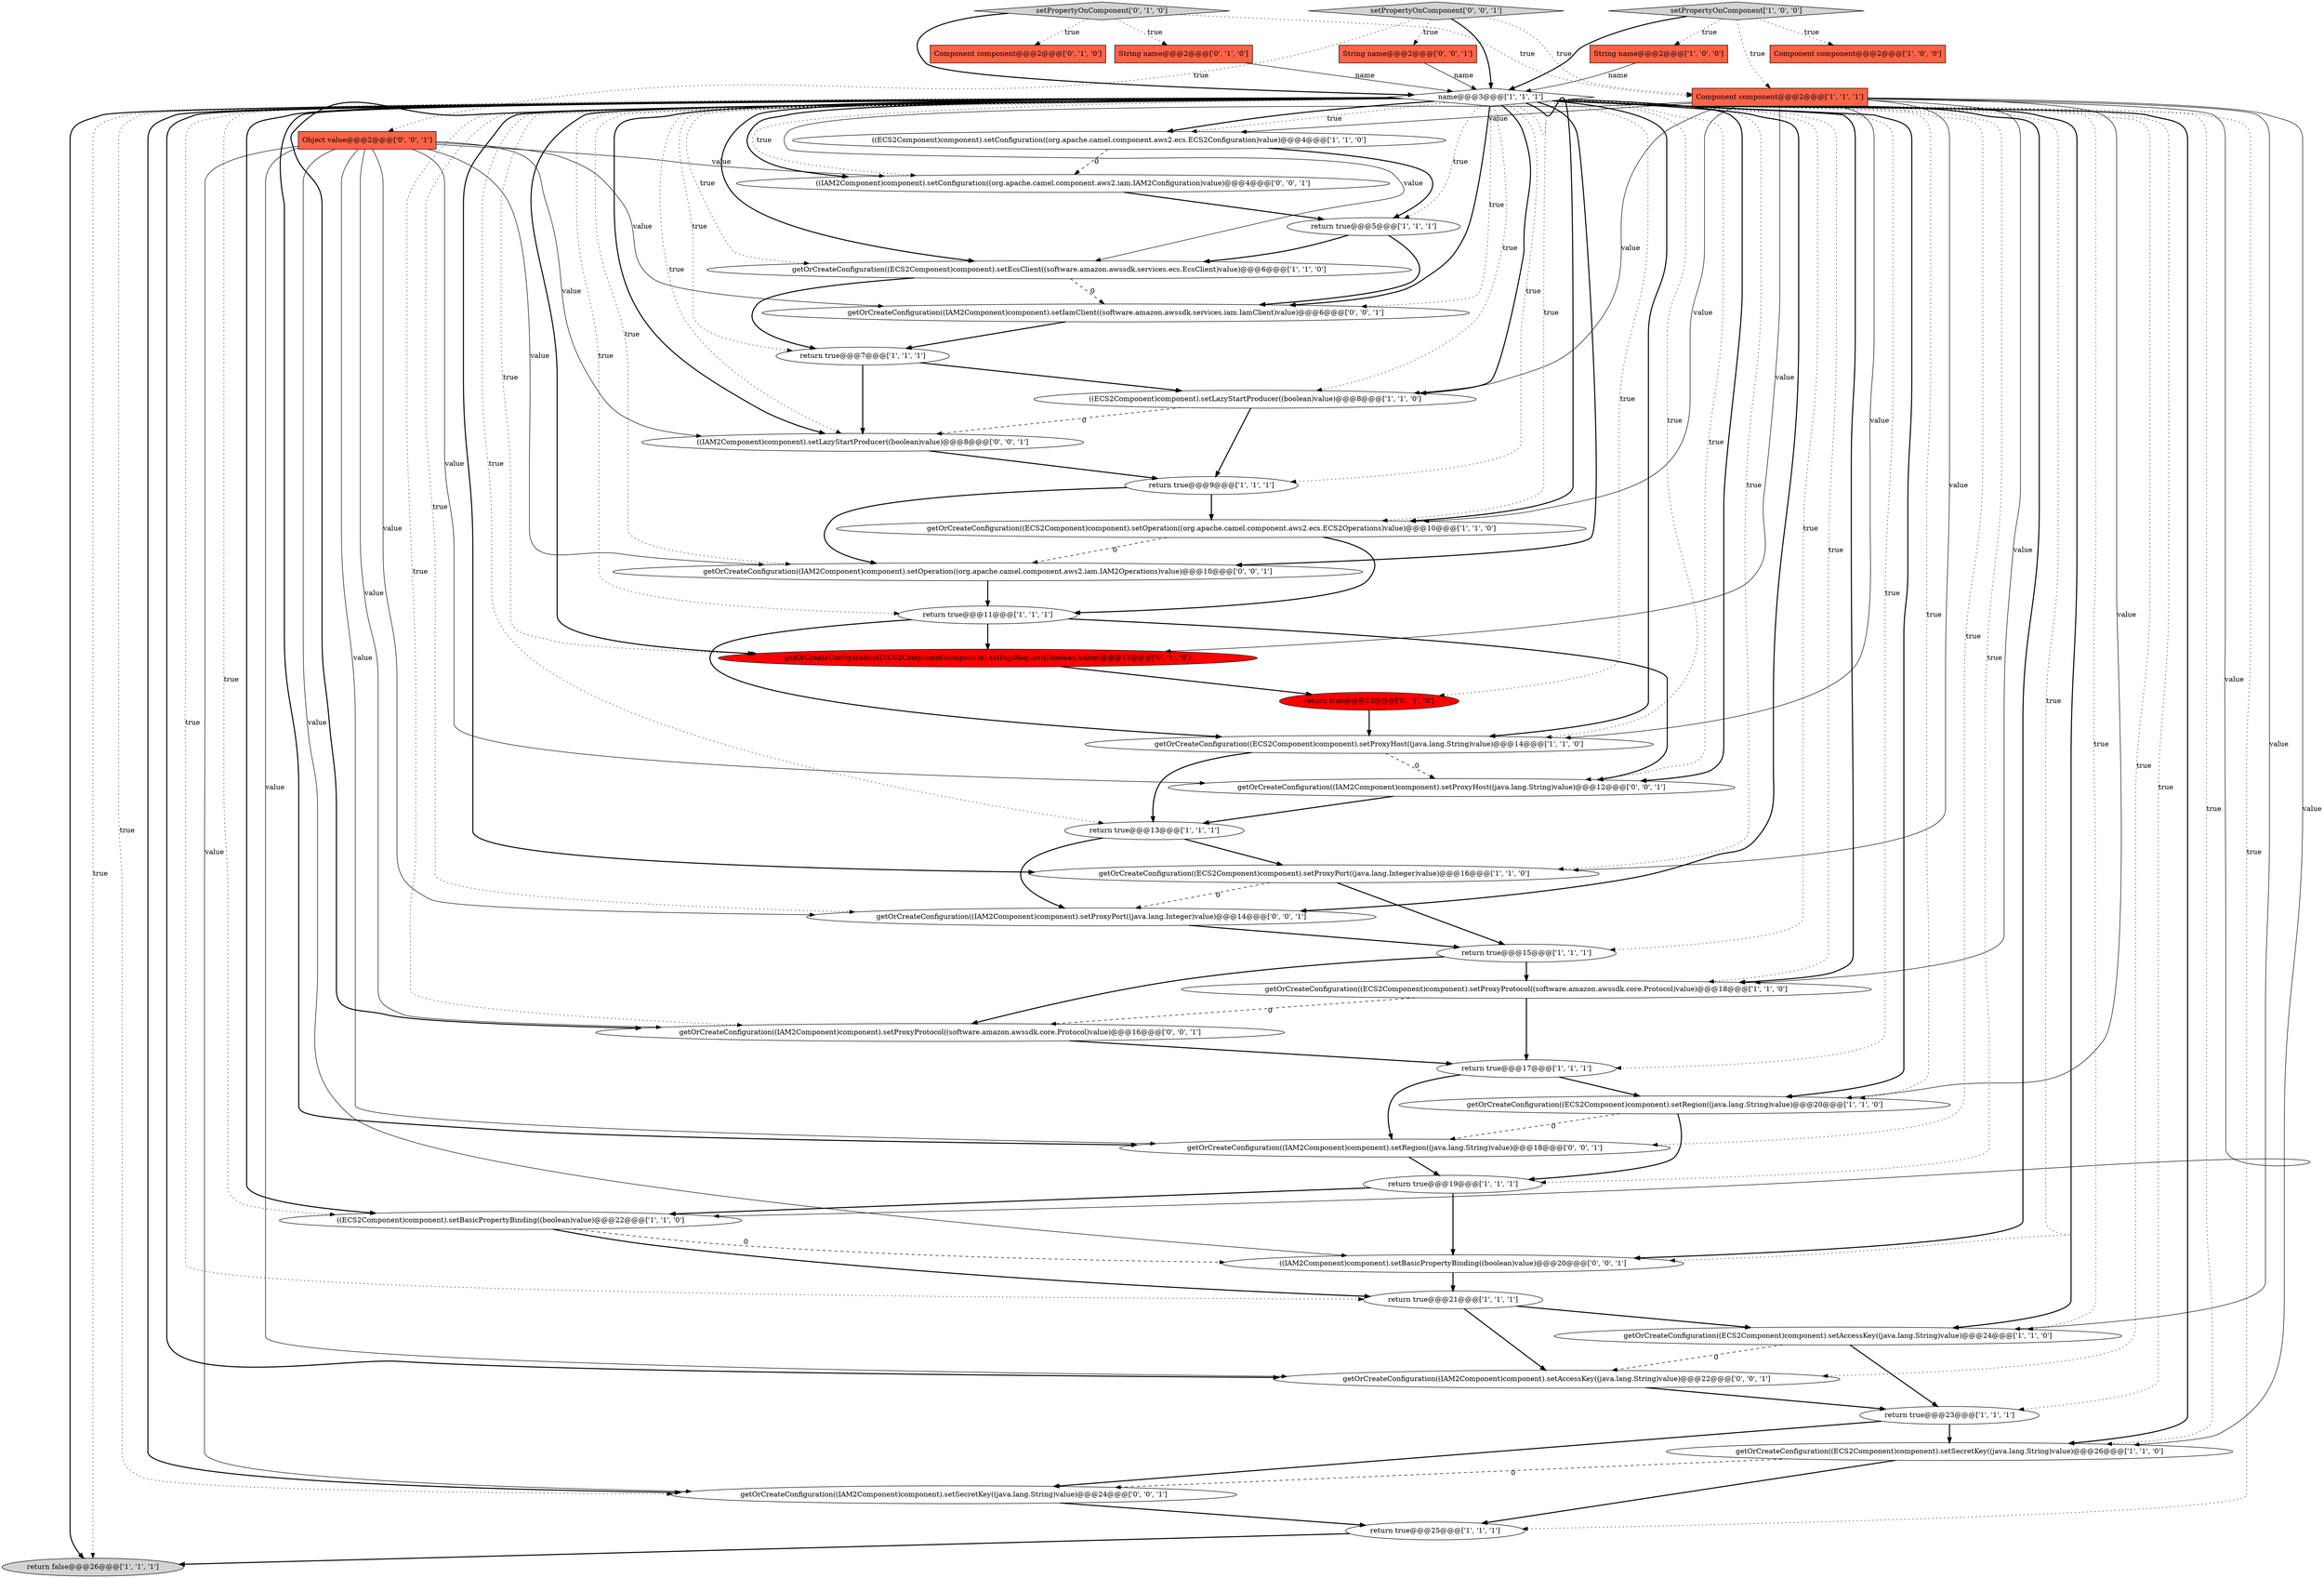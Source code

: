 digraph {
5 [style = filled, label = "getOrCreateConfiguration((ECS2Component)component).setEcsClient((software.amazon.awssdk.services.ecs.EcsClient)value)@@@6@@@['1', '1', '0']", fillcolor = white, shape = ellipse image = "AAA0AAABBB1BBB"];
27 [style = filled, label = "return true@@@25@@@['1', '1', '1']", fillcolor = white, shape = ellipse image = "AAA0AAABBB1BBB"];
8 [style = filled, label = "return true@@@21@@@['1', '1', '1']", fillcolor = white, shape = ellipse image = "AAA0AAABBB1BBB"];
44 [style = filled, label = "getOrCreateConfiguration((IAM2Component)component).setSecretKey((java.lang.String)value)@@@24@@@['0', '0', '1']", fillcolor = white, shape = ellipse image = "AAA0AAABBB3BBB"];
20 [style = filled, label = "return false@@@26@@@['1', '1', '1']", fillcolor = lightgray, shape = ellipse image = "AAA0AAABBB1BBB"];
34 [style = filled, label = "getOrCreateConfiguration((IAM2Component)component).setProxyPort((java.lang.Integer)value)@@@14@@@['0', '0', '1']", fillcolor = white, shape = ellipse image = "AAA0AAABBB3BBB"];
25 [style = filled, label = "return true@@@17@@@['1', '1', '1']", fillcolor = white, shape = ellipse image = "AAA0AAABBB1BBB"];
12 [style = filled, label = "getOrCreateConfiguration((ECS2Component)component).setAccessKey((java.lang.String)value)@@@24@@@['1', '1', '0']", fillcolor = white, shape = ellipse image = "AAA0AAABBB1BBB"];
3 [style = filled, label = "((ECS2Component)component).setLazyStartProducer((boolean)value)@@@8@@@['1', '1', '0']", fillcolor = white, shape = ellipse image = "AAA0AAABBB1BBB"];
1 [style = filled, label = "return true@@@9@@@['1', '1', '1']", fillcolor = white, shape = ellipse image = "AAA0AAABBB1BBB"];
15 [style = filled, label = "((ECS2Component)component).setBasicPropertyBinding((boolean)value)@@@22@@@['1', '1', '0']", fillcolor = white, shape = ellipse image = "AAA0AAABBB1BBB"];
29 [style = filled, label = "String name@@@2@@@['0', '1', '0']", fillcolor = tomato, shape = box image = "AAA0AAABBB2BBB"];
7 [style = filled, label = "return true@@@15@@@['1', '1', '1']", fillcolor = white, shape = ellipse image = "AAA0AAABBB1BBB"];
26 [style = filled, label = "return true@@@19@@@['1', '1', '1']", fillcolor = white, shape = ellipse image = "AAA0AAABBB1BBB"];
42 [style = filled, label = "((IAM2Component)component).setBasicPropertyBinding((boolean)value)@@@20@@@['0', '0', '1']", fillcolor = white, shape = ellipse image = "AAA0AAABBB3BBB"];
13 [style = filled, label = "getOrCreateConfiguration((ECS2Component)component).setSecretKey((java.lang.String)value)@@@26@@@['1', '1', '0']", fillcolor = white, shape = ellipse image = "AAA0AAABBB1BBB"];
33 [style = filled, label = "getOrCreateConfiguration((IAM2Component)component).setProxyProtocol((software.amazon.awssdk.core.Protocol)value)@@@16@@@['0', '0', '1']", fillcolor = white, shape = ellipse image = "AAA0AAABBB3BBB"];
22 [style = filled, label = "return true@@@5@@@['1', '1', '1']", fillcolor = white, shape = ellipse image = "AAA0AAABBB1BBB"];
16 [style = filled, label = "name@@@3@@@['1', '1', '1']", fillcolor = white, shape = diamond image = "AAA0AAABBB1BBB"];
23 [style = filled, label = "Component component@@@2@@@['1', '1', '1']", fillcolor = tomato, shape = box image = "AAA0AAABBB1BBB"];
40 [style = filled, label = "((IAM2Component)component).setLazyStartProducer((boolean)value)@@@8@@@['0', '0', '1']", fillcolor = white, shape = ellipse image = "AAA0AAABBB3BBB"];
24 [style = filled, label = "getOrCreateConfiguration((ECS2Component)component).setProxyPort((java.lang.Integer)value)@@@16@@@['1', '1', '0']", fillcolor = white, shape = ellipse image = "AAA0AAABBB1BBB"];
2 [style = filled, label = "((ECS2Component)component).setConfiguration((org.apache.camel.component.aws2.ecs.ECS2Configuration)value)@@@4@@@['1', '1', '0']", fillcolor = white, shape = ellipse image = "AAA0AAABBB1BBB"];
41 [style = filled, label = "getOrCreateConfiguration((IAM2Component)component).setOperation((org.apache.camel.component.aws2.iam.IAM2Operations)value)@@@10@@@['0', '0', '1']", fillcolor = white, shape = ellipse image = "AAA0AAABBB3BBB"];
21 [style = filled, label = "getOrCreateConfiguration((ECS2Component)component).setOperation((org.apache.camel.component.aws2.ecs.ECS2Operations)value)@@@10@@@['1', '1', '0']", fillcolor = white, shape = ellipse image = "AAA0AAABBB1BBB"];
30 [style = filled, label = "setPropertyOnComponent['0', '1', '0']", fillcolor = lightgray, shape = diamond image = "AAA0AAABBB2BBB"];
17 [style = filled, label = "getOrCreateConfiguration((ECS2Component)component).setRegion((java.lang.String)value)@@@20@@@['1', '1', '0']", fillcolor = white, shape = ellipse image = "AAA0AAABBB1BBB"];
45 [style = filled, label = "getOrCreateConfiguration((IAM2Component)component).setAccessKey((java.lang.String)value)@@@22@@@['0', '0', '1']", fillcolor = white, shape = ellipse image = "AAA0AAABBB3BBB"];
43 [style = filled, label = "setPropertyOnComponent['0', '0', '1']", fillcolor = lightgray, shape = diamond image = "AAA0AAABBB3BBB"];
39 [style = filled, label = "Object value@@@2@@@['0', '0', '1']", fillcolor = tomato, shape = box image = "AAA0AAABBB3BBB"];
28 [style = filled, label = "return true@@@13@@@['0', '1', '0']", fillcolor = red, shape = ellipse image = "AAA1AAABBB2BBB"];
11 [style = filled, label = "return true@@@23@@@['1', '1', '1']", fillcolor = white, shape = ellipse image = "AAA0AAABBB1BBB"];
19 [style = filled, label = "getOrCreateConfiguration((ECS2Component)component).setProxyProtocol((software.amazon.awssdk.core.Protocol)value)@@@18@@@['1', '1', '0']", fillcolor = white, shape = ellipse image = "AAA0AAABBB1BBB"];
35 [style = filled, label = "String name@@@2@@@['0', '0', '1']", fillcolor = tomato, shape = box image = "AAA0AAABBB3BBB"];
10 [style = filled, label = "return true@@@13@@@['1', '1', '1']", fillcolor = white, shape = ellipse image = "AAA0AAABBB1BBB"];
4 [style = filled, label = "String name@@@2@@@['1', '0', '0']", fillcolor = tomato, shape = box image = "AAA0AAABBB1BBB"];
9 [style = filled, label = "return true@@@7@@@['1', '1', '1']", fillcolor = white, shape = ellipse image = "AAA0AAABBB1BBB"];
46 [style = filled, label = "((IAM2Component)component).setConfiguration((org.apache.camel.component.aws2.iam.IAM2Configuration)value)@@@4@@@['0', '0', '1']", fillcolor = white, shape = ellipse image = "AAA0AAABBB3BBB"];
32 [style = filled, label = "getOrCreateConfiguration((ECS2Component)component).setPojoRequest((boolean)value)@@@12@@@['0', '1', '0']", fillcolor = red, shape = ellipse image = "AAA1AAABBB2BBB"];
14 [style = filled, label = "setPropertyOnComponent['1', '0', '0']", fillcolor = lightgray, shape = diamond image = "AAA0AAABBB1BBB"];
18 [style = filled, label = "return true@@@11@@@['1', '1', '1']", fillcolor = white, shape = ellipse image = "AAA0AAABBB1BBB"];
38 [style = filled, label = "getOrCreateConfiguration((IAM2Component)component).setIamClient((software.amazon.awssdk.services.iam.IamClient)value)@@@6@@@['0', '0', '1']", fillcolor = white, shape = ellipse image = "AAA0AAABBB3BBB"];
0 [style = filled, label = "getOrCreateConfiguration((ECS2Component)component).setProxyHost((java.lang.String)value)@@@14@@@['1', '1', '0']", fillcolor = white, shape = ellipse image = "AAA0AAABBB1BBB"];
31 [style = filled, label = "Component component@@@2@@@['0', '1', '0']", fillcolor = tomato, shape = box image = "AAA0AAABBB2BBB"];
6 [style = filled, label = "Component component@@@2@@@['1', '0', '0']", fillcolor = tomato, shape = box image = "AAA0AAABBB1BBB"];
37 [style = filled, label = "getOrCreateConfiguration((IAM2Component)component).setRegion((java.lang.String)value)@@@18@@@['0', '0', '1']", fillcolor = white, shape = ellipse image = "AAA0AAABBB3BBB"];
36 [style = filled, label = "getOrCreateConfiguration((IAM2Component)component).setProxyHost((java.lang.String)value)@@@12@@@['0', '0', '1']", fillcolor = white, shape = ellipse image = "AAA0AAABBB3BBB"];
16->0 [style = bold, label=""];
16->9 [style = dotted, label="true"];
16->37 [style = bold, label=""];
3->40 [style = dashed, label="0"];
16->34 [style = dotted, label="true"];
5->9 [style = bold, label=""];
16->13 [style = dotted, label="true"];
43->35 [style = dotted, label="true"];
10->24 [style = bold, label=""];
16->17 [style = dotted, label="true"];
16->20 [style = dotted, label="true"];
2->46 [style = dashed, label="0"];
16->10 [style = dotted, label="true"];
21->18 [style = bold, label=""];
16->41 [style = bold, label=""];
39->42 [style = solid, label="value"];
16->7 [style = dotted, label="true"];
28->0 [style = bold, label=""];
35->16 [style = solid, label="name"];
33->25 [style = bold, label=""];
1->21 [style = bold, label=""];
11->13 [style = bold, label=""];
26->15 [style = bold, label=""];
16->5 [style = dotted, label="true"];
18->32 [style = bold, label=""];
16->32 [style = dotted, label="true"];
16->42 [style = bold, label=""];
16->38 [style = dotted, label="true"];
0->36 [style = dashed, label="0"];
23->3 [style = solid, label="value"];
16->41 [style = dotted, label="true"];
16->40 [style = dotted, label="true"];
18->0 [style = bold, label=""];
9->40 [style = bold, label=""];
14->16 [style = bold, label=""];
16->3 [style = bold, label=""];
23->2 [style = solid, label="value"];
39->37 [style = solid, label="value"];
43->16 [style = bold, label=""];
26->42 [style = bold, label=""];
16->40 [style = bold, label=""];
16->46 [style = dotted, label="true"];
1->41 [style = bold, label=""];
37->26 [style = bold, label=""];
16->42 [style = dotted, label="true"];
16->45 [style = bold, label=""];
11->44 [style = bold, label=""];
12->11 [style = bold, label=""];
16->44 [style = dotted, label="true"];
16->34 [style = bold, label=""];
16->32 [style = bold, label=""];
16->17 [style = bold, label=""];
16->19 [style = bold, label=""];
22->5 [style = bold, label=""];
23->32 [style = solid, label="value"];
23->0 [style = solid, label="value"];
19->25 [style = bold, label=""];
16->33 [style = dotted, label="true"];
45->11 [style = bold, label=""];
13->44 [style = dashed, label="0"];
39->38 [style = solid, label="value"];
7->33 [style = bold, label=""];
30->29 [style = dotted, label="true"];
22->38 [style = bold, label=""];
10->34 [style = bold, label=""];
16->1 [style = dotted, label="true"];
23->13 [style = solid, label="value"];
16->33 [style = bold, label=""];
25->37 [style = bold, label=""];
30->23 [style = dotted, label="true"];
16->21 [style = dotted, label="true"];
5->38 [style = dashed, label="0"];
16->25 [style = dotted, label="true"];
14->4 [style = dotted, label="true"];
43->23 [style = dotted, label="true"];
16->11 [style = dotted, label="true"];
16->20 [style = bold, label=""];
24->7 [style = bold, label=""];
27->20 [style = bold, label=""];
24->34 [style = dashed, label="0"];
16->24 [style = dotted, label="true"];
16->18 [style = dotted, label="true"];
16->8 [style = dotted, label="true"];
16->36 [style = bold, label=""];
16->13 [style = bold, label=""];
12->45 [style = dashed, label="0"];
3->1 [style = bold, label=""];
39->33 [style = solid, label="value"];
16->24 [style = bold, label=""];
42->8 [style = bold, label=""];
23->12 [style = solid, label="value"];
23->21 [style = solid, label="value"];
23->17 [style = solid, label="value"];
16->36 [style = dotted, label="true"];
38->9 [style = bold, label=""];
14->23 [style = dotted, label="true"];
23->24 [style = solid, label="value"];
39->45 [style = solid, label="value"];
25->17 [style = bold, label=""];
4->16 [style = solid, label="name"];
13->27 [style = bold, label=""];
39->44 [style = solid, label="value"];
16->44 [style = bold, label=""];
8->45 [style = bold, label=""];
16->5 [style = bold, label=""];
39->40 [style = solid, label="value"];
9->3 [style = bold, label=""];
16->27 [style = dotted, label="true"];
7->19 [style = bold, label=""];
29->16 [style = solid, label="name"];
39->41 [style = solid, label="value"];
15->8 [style = bold, label=""];
8->12 [style = bold, label=""];
41->18 [style = bold, label=""];
30->31 [style = dotted, label="true"];
46->22 [style = bold, label=""];
16->15 [style = dotted, label="true"];
16->46 [style = bold, label=""];
14->6 [style = dotted, label="true"];
36->10 [style = bold, label=""];
16->19 [style = dotted, label="true"];
16->15 [style = bold, label=""];
16->37 [style = dotted, label="true"];
17->26 [style = bold, label=""];
16->12 [style = dotted, label="true"];
16->2 [style = dotted, label="true"];
39->34 [style = solid, label="value"];
34->7 [style = bold, label=""];
18->36 [style = bold, label=""];
16->22 [style = dotted, label="true"];
16->2 [style = bold, label=""];
23->5 [style = solid, label="value"];
16->3 [style = dotted, label="true"];
16->45 [style = dotted, label="true"];
39->36 [style = solid, label="value"];
16->26 [style = dotted, label="true"];
15->42 [style = dashed, label="0"];
23->19 [style = solid, label="value"];
40->1 [style = bold, label=""];
0->10 [style = bold, label=""];
16->0 [style = dotted, label="true"];
21->41 [style = dashed, label="0"];
16->21 [style = bold, label=""];
23->15 [style = solid, label="value"];
39->46 [style = solid, label="value"];
17->37 [style = dashed, label="0"];
16->28 [style = dotted, label="true"];
2->22 [style = bold, label=""];
44->27 [style = bold, label=""];
30->16 [style = bold, label=""];
19->33 [style = dashed, label="0"];
32->28 [style = bold, label=""];
16->12 [style = bold, label=""];
16->38 [style = bold, label=""];
43->39 [style = dotted, label="true"];
}
